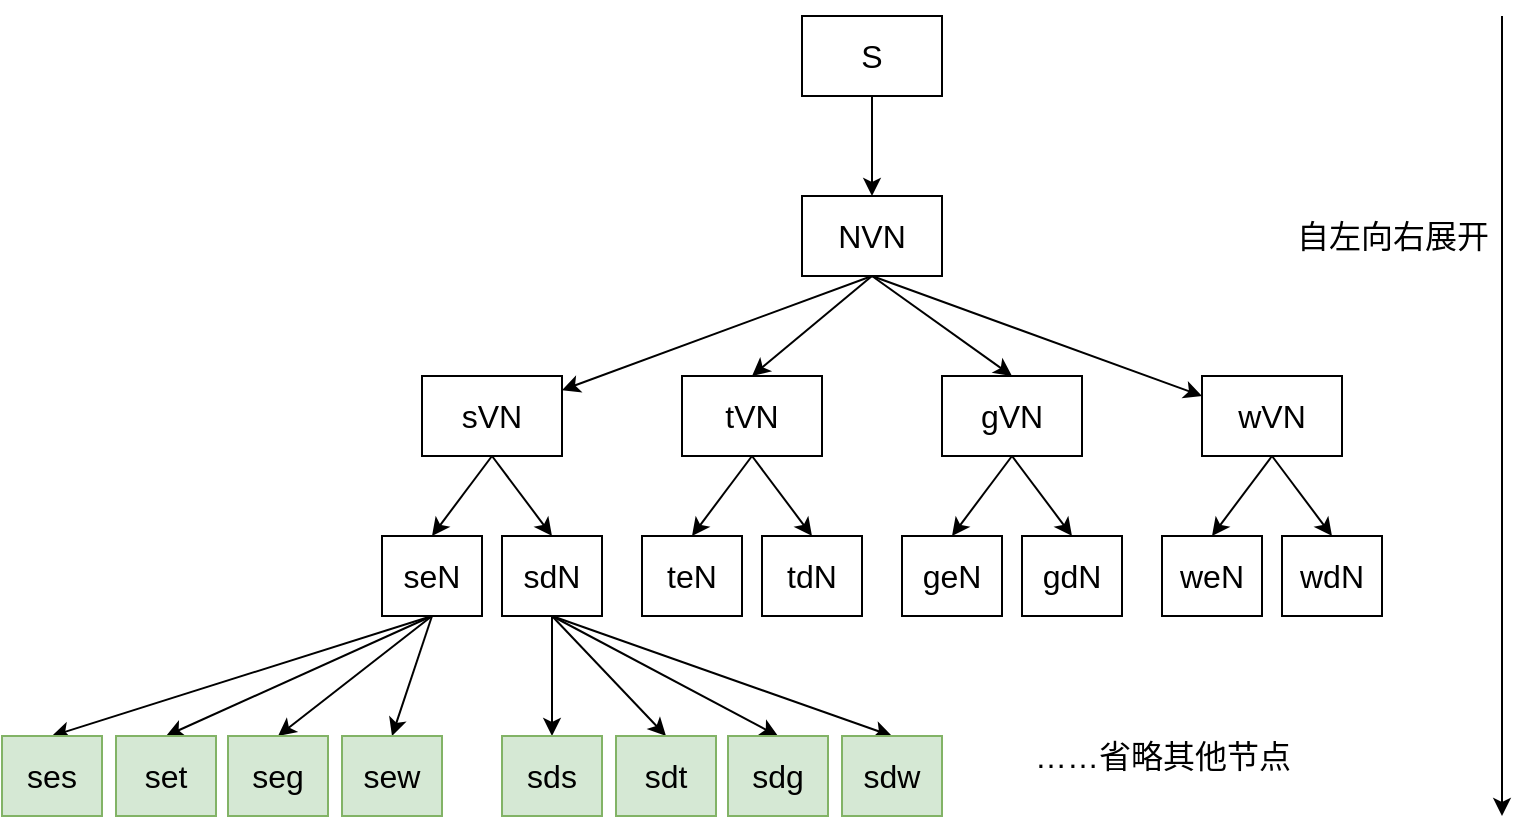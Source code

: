 <mxfile version="13.1.3" type="github"><diagram id="LV1rHkFklSdmYl7SKbKf" name="Page-1"><mxGraphModel dx="1865" dy="548" grid="1" gridSize="10" guides="1" tooltips="1" connect="1" arrows="1" fold="1" page="1" pageScale="1" pageWidth="827" pageHeight="1169" math="0" shadow="0"><root><mxCell id="0"/><mxCell id="1" parent="0"/><mxCell id="V0T5dodHgJ-6pnPKLuoN-7" style="edgeStyle=orthogonalEdgeStyle;rounded=0;orthogonalLoop=1;jettySize=auto;html=1;exitX=0.5;exitY=1;exitDx=0;exitDy=0;entryX=0.5;entryY=0;entryDx=0;entryDy=0;fontSize=16;" edge="1" parent="1" source="V0T5dodHgJ-6pnPKLuoN-2" target="V0T5dodHgJ-6pnPKLuoN-6"><mxGeometry relative="1" as="geometry"/></mxCell><mxCell id="V0T5dodHgJ-6pnPKLuoN-2" value="S" style="rounded=0;whiteSpace=wrap;html=1;fontSize=16;" vertex="1" parent="1"><mxGeometry x="330" y="120" width="70" height="40" as="geometry"/></mxCell><mxCell id="V0T5dodHgJ-6pnPKLuoN-12" style="rounded=0;orthogonalLoop=1;jettySize=auto;html=1;exitX=0.5;exitY=1;exitDx=0;exitDy=0;fontSize=16;" edge="1" parent="1" source="V0T5dodHgJ-6pnPKLuoN-6" target="V0T5dodHgJ-6pnPKLuoN-8"><mxGeometry relative="1" as="geometry"/></mxCell><mxCell id="V0T5dodHgJ-6pnPKLuoN-13" style="edgeStyle=none;rounded=0;orthogonalLoop=1;jettySize=auto;html=1;exitX=0.5;exitY=1;exitDx=0;exitDy=0;entryX=0.5;entryY=0;entryDx=0;entryDy=0;fontSize=16;" edge="1" parent="1" source="V0T5dodHgJ-6pnPKLuoN-6" target="V0T5dodHgJ-6pnPKLuoN-10"><mxGeometry relative="1" as="geometry"/></mxCell><mxCell id="V0T5dodHgJ-6pnPKLuoN-14" style="edgeStyle=none;rounded=0;orthogonalLoop=1;jettySize=auto;html=1;exitX=0.5;exitY=1;exitDx=0;exitDy=0;entryX=0;entryY=0.25;entryDx=0;entryDy=0;fontSize=16;" edge="1" parent="1" source="V0T5dodHgJ-6pnPKLuoN-6" target="V0T5dodHgJ-6pnPKLuoN-11"><mxGeometry relative="1" as="geometry"/></mxCell><mxCell id="V0T5dodHgJ-6pnPKLuoN-17" style="edgeStyle=none;rounded=0;orthogonalLoop=1;jettySize=auto;html=1;exitX=0.5;exitY=1;exitDx=0;exitDy=0;entryX=0.5;entryY=0;entryDx=0;entryDy=0;fontSize=16;" edge="1" parent="1" source="V0T5dodHgJ-6pnPKLuoN-6" target="V0T5dodHgJ-6pnPKLuoN-16"><mxGeometry relative="1" as="geometry"/></mxCell><mxCell id="V0T5dodHgJ-6pnPKLuoN-6" value="NVN" style="rounded=0;whiteSpace=wrap;html=1;fontSize=16;" vertex="1" parent="1"><mxGeometry x="330" y="210" width="70" height="40" as="geometry"/></mxCell><mxCell id="V0T5dodHgJ-6pnPKLuoN-20" style="edgeStyle=none;rounded=0;orthogonalLoop=1;jettySize=auto;html=1;exitX=0.5;exitY=1;exitDx=0;exitDy=0;entryX=0.5;entryY=0;entryDx=0;entryDy=0;fontSize=16;" edge="1" parent="1" source="V0T5dodHgJ-6pnPKLuoN-8" target="V0T5dodHgJ-6pnPKLuoN-18"><mxGeometry relative="1" as="geometry"/></mxCell><mxCell id="V0T5dodHgJ-6pnPKLuoN-21" style="edgeStyle=none;rounded=0;orthogonalLoop=1;jettySize=auto;html=1;exitX=0.5;exitY=1;exitDx=0;exitDy=0;entryX=0.5;entryY=0;entryDx=0;entryDy=0;fontSize=16;" edge="1" parent="1" source="V0T5dodHgJ-6pnPKLuoN-8" target="V0T5dodHgJ-6pnPKLuoN-19"><mxGeometry relative="1" as="geometry"/></mxCell><mxCell id="V0T5dodHgJ-6pnPKLuoN-8" value="sVN" style="rounded=0;whiteSpace=wrap;html=1;fontSize=16;" vertex="1" parent="1"><mxGeometry x="140" y="300" width="70" height="40" as="geometry"/></mxCell><mxCell id="V0T5dodHgJ-6pnPKLuoN-29" style="edgeStyle=none;rounded=0;orthogonalLoop=1;jettySize=auto;html=1;exitX=0.5;exitY=1;exitDx=0;exitDy=0;entryX=0.5;entryY=0;entryDx=0;entryDy=0;fontSize=16;" edge="1" parent="1" source="V0T5dodHgJ-6pnPKLuoN-10" target="V0T5dodHgJ-6pnPKLuoN-22"><mxGeometry relative="1" as="geometry"/></mxCell><mxCell id="V0T5dodHgJ-6pnPKLuoN-30" style="edgeStyle=none;rounded=0;orthogonalLoop=1;jettySize=auto;html=1;exitX=0.5;exitY=1;exitDx=0;exitDy=0;entryX=0.5;entryY=0;entryDx=0;entryDy=0;fontSize=16;" edge="1" parent="1" source="V0T5dodHgJ-6pnPKLuoN-10" target="V0T5dodHgJ-6pnPKLuoN-23"><mxGeometry relative="1" as="geometry"/></mxCell><mxCell id="V0T5dodHgJ-6pnPKLuoN-10" value="tVN" style="rounded=0;whiteSpace=wrap;html=1;fontSize=16;" vertex="1" parent="1"><mxGeometry x="270" y="300" width="70" height="40" as="geometry"/></mxCell><mxCell id="V0T5dodHgJ-6pnPKLuoN-33" style="edgeStyle=none;rounded=0;orthogonalLoop=1;jettySize=auto;html=1;exitX=0.5;exitY=1;exitDx=0;exitDy=0;entryX=0.5;entryY=0;entryDx=0;entryDy=0;fontSize=16;" edge="1" parent="1" source="V0T5dodHgJ-6pnPKLuoN-11" target="V0T5dodHgJ-6pnPKLuoN-27"><mxGeometry relative="1" as="geometry"/></mxCell><mxCell id="V0T5dodHgJ-6pnPKLuoN-35" style="edgeStyle=none;rounded=0;orthogonalLoop=1;jettySize=auto;html=1;exitX=0.5;exitY=1;exitDx=0;exitDy=0;entryX=0.5;entryY=0;entryDx=0;entryDy=0;fontSize=16;" edge="1" parent="1" source="V0T5dodHgJ-6pnPKLuoN-11" target="V0T5dodHgJ-6pnPKLuoN-28"><mxGeometry relative="1" as="geometry"/></mxCell><mxCell id="V0T5dodHgJ-6pnPKLuoN-11" value="wVN" style="rounded=0;whiteSpace=wrap;html=1;fontSize=16;" vertex="1" parent="1"><mxGeometry x="530" y="300" width="70" height="40" as="geometry"/></mxCell><mxCell id="V0T5dodHgJ-6pnPKLuoN-31" style="edgeStyle=none;rounded=0;orthogonalLoop=1;jettySize=auto;html=1;exitX=0.5;exitY=1;exitDx=0;exitDy=0;entryX=0.5;entryY=0;entryDx=0;entryDy=0;fontSize=16;" edge="1" parent="1" source="V0T5dodHgJ-6pnPKLuoN-16" target="V0T5dodHgJ-6pnPKLuoN-25"><mxGeometry relative="1" as="geometry"/></mxCell><mxCell id="V0T5dodHgJ-6pnPKLuoN-32" style="edgeStyle=none;rounded=0;orthogonalLoop=1;jettySize=auto;html=1;exitX=0.5;exitY=1;exitDx=0;exitDy=0;entryX=0.5;entryY=0;entryDx=0;entryDy=0;fontSize=16;" edge="1" parent="1" source="V0T5dodHgJ-6pnPKLuoN-16" target="V0T5dodHgJ-6pnPKLuoN-26"><mxGeometry relative="1" as="geometry"/></mxCell><mxCell id="V0T5dodHgJ-6pnPKLuoN-16" value="gVN" style="rounded=0;whiteSpace=wrap;html=1;fontSize=16;" vertex="1" parent="1"><mxGeometry x="400" y="300" width="70" height="40" as="geometry"/></mxCell><mxCell id="V0T5dodHgJ-6pnPKLuoN-40" style="edgeStyle=none;rounded=0;orthogonalLoop=1;jettySize=auto;html=1;exitX=0.5;exitY=1;exitDx=0;exitDy=0;entryX=0.5;entryY=0;entryDx=0;entryDy=0;fontSize=16;" edge="1" parent="1" source="V0T5dodHgJ-6pnPKLuoN-18" target="V0T5dodHgJ-6pnPKLuoN-36"><mxGeometry relative="1" as="geometry"/></mxCell><mxCell id="V0T5dodHgJ-6pnPKLuoN-41" style="edgeStyle=none;rounded=0;orthogonalLoop=1;jettySize=auto;html=1;exitX=0.5;exitY=1;exitDx=0;exitDy=0;entryX=0.5;entryY=0;entryDx=0;entryDy=0;fontSize=16;" edge="1" parent="1" source="V0T5dodHgJ-6pnPKLuoN-18" target="V0T5dodHgJ-6pnPKLuoN-37"><mxGeometry relative="1" as="geometry"/></mxCell><mxCell id="V0T5dodHgJ-6pnPKLuoN-42" style="edgeStyle=none;rounded=0;orthogonalLoop=1;jettySize=auto;html=1;exitX=0.5;exitY=1;exitDx=0;exitDy=0;entryX=0.5;entryY=0;entryDx=0;entryDy=0;fontSize=16;" edge="1" parent="1" source="V0T5dodHgJ-6pnPKLuoN-18" target="V0T5dodHgJ-6pnPKLuoN-38"><mxGeometry relative="1" as="geometry"/></mxCell><mxCell id="V0T5dodHgJ-6pnPKLuoN-43" style="edgeStyle=none;rounded=0;orthogonalLoop=1;jettySize=auto;html=1;exitX=0.5;exitY=1;exitDx=0;exitDy=0;entryX=0.5;entryY=0;entryDx=0;entryDy=0;fontSize=16;" edge="1" parent="1" source="V0T5dodHgJ-6pnPKLuoN-18" target="V0T5dodHgJ-6pnPKLuoN-39"><mxGeometry relative="1" as="geometry"/></mxCell><mxCell id="V0T5dodHgJ-6pnPKLuoN-18" value="seN" style="rounded=0;whiteSpace=wrap;html=1;fontSize=16;" vertex="1" parent="1"><mxGeometry x="120" y="380" width="50" height="40" as="geometry"/></mxCell><mxCell id="V0T5dodHgJ-6pnPKLuoN-48" style="edgeStyle=none;rounded=0;orthogonalLoop=1;jettySize=auto;html=1;exitX=0.5;exitY=1;exitDx=0;exitDy=0;entryX=0.5;entryY=0;entryDx=0;entryDy=0;fontSize=16;" edge="1" parent="1" source="V0T5dodHgJ-6pnPKLuoN-19" target="V0T5dodHgJ-6pnPKLuoN-44"><mxGeometry relative="1" as="geometry"/></mxCell><mxCell id="V0T5dodHgJ-6pnPKLuoN-49" style="edgeStyle=none;rounded=0;orthogonalLoop=1;jettySize=auto;html=1;exitX=0.5;exitY=1;exitDx=0;exitDy=0;entryX=0.5;entryY=0;entryDx=0;entryDy=0;fontSize=16;" edge="1" parent="1" source="V0T5dodHgJ-6pnPKLuoN-19" target="V0T5dodHgJ-6pnPKLuoN-45"><mxGeometry relative="1" as="geometry"/></mxCell><mxCell id="V0T5dodHgJ-6pnPKLuoN-50" style="edgeStyle=none;rounded=0;orthogonalLoop=1;jettySize=auto;html=1;exitX=0.5;exitY=1;exitDx=0;exitDy=0;entryX=0.5;entryY=0;entryDx=0;entryDy=0;fontSize=16;" edge="1" parent="1" source="V0T5dodHgJ-6pnPKLuoN-19" target="V0T5dodHgJ-6pnPKLuoN-46"><mxGeometry relative="1" as="geometry"/></mxCell><mxCell id="V0T5dodHgJ-6pnPKLuoN-51" style="edgeStyle=none;rounded=0;orthogonalLoop=1;jettySize=auto;html=1;exitX=0.5;exitY=1;exitDx=0;exitDy=0;entryX=0.5;entryY=0;entryDx=0;entryDy=0;fontSize=16;" edge="1" parent="1" source="V0T5dodHgJ-6pnPKLuoN-19" target="V0T5dodHgJ-6pnPKLuoN-47"><mxGeometry relative="1" as="geometry"/></mxCell><mxCell id="V0T5dodHgJ-6pnPKLuoN-19" value="sdN" style="rounded=0;whiteSpace=wrap;html=1;fontSize=16;" vertex="1" parent="1"><mxGeometry x="180" y="380" width="50" height="40" as="geometry"/></mxCell><mxCell id="V0T5dodHgJ-6pnPKLuoN-22" value="teN" style="rounded=0;whiteSpace=wrap;html=1;fontSize=16;" vertex="1" parent="1"><mxGeometry x="250" y="380" width="50" height="40" as="geometry"/></mxCell><mxCell id="V0T5dodHgJ-6pnPKLuoN-23" value="tdN" style="rounded=0;whiteSpace=wrap;html=1;fontSize=16;" vertex="1" parent="1"><mxGeometry x="310" y="380" width="50" height="40" as="geometry"/></mxCell><mxCell id="V0T5dodHgJ-6pnPKLuoN-25" value="geN" style="rounded=0;whiteSpace=wrap;html=1;fontSize=16;" vertex="1" parent="1"><mxGeometry x="380" y="380" width="50" height="40" as="geometry"/></mxCell><mxCell id="V0T5dodHgJ-6pnPKLuoN-26" value="gdN" style="rounded=0;whiteSpace=wrap;html=1;fontSize=16;" vertex="1" parent="1"><mxGeometry x="440" y="380" width="50" height="40" as="geometry"/></mxCell><mxCell id="V0T5dodHgJ-6pnPKLuoN-27" value="weN" style="rounded=0;whiteSpace=wrap;html=1;fontSize=16;" vertex="1" parent="1"><mxGeometry x="510" y="380" width="50" height="40" as="geometry"/></mxCell><mxCell id="V0T5dodHgJ-6pnPKLuoN-28" value="wdN" style="rounded=0;whiteSpace=wrap;html=1;fontSize=16;" vertex="1" parent="1"><mxGeometry x="570" y="380" width="50" height="40" as="geometry"/></mxCell><mxCell id="V0T5dodHgJ-6pnPKLuoN-36" value="ses" style="rounded=0;whiteSpace=wrap;html=1;fontSize=16;fillColor=#d5e8d4;strokeColor=#82b366;" vertex="1" parent="1"><mxGeometry x="-70" y="480" width="50" height="40" as="geometry"/></mxCell><mxCell id="V0T5dodHgJ-6pnPKLuoN-37" value="set" style="rounded=0;whiteSpace=wrap;html=1;fontSize=16;fillColor=#d5e8d4;strokeColor=#82b366;" vertex="1" parent="1"><mxGeometry x="-13" y="480" width="50" height="40" as="geometry"/></mxCell><mxCell id="V0T5dodHgJ-6pnPKLuoN-38" value="seg" style="rounded=0;whiteSpace=wrap;html=1;fontSize=16;fillColor=#d5e8d4;strokeColor=#82b366;" vertex="1" parent="1"><mxGeometry x="43" y="480" width="50" height="40" as="geometry"/></mxCell><mxCell id="V0T5dodHgJ-6pnPKLuoN-39" value="sew" style="rounded=0;whiteSpace=wrap;html=1;fontSize=16;fillColor=#d5e8d4;strokeColor=#82b366;" vertex="1" parent="1"><mxGeometry x="100" y="480" width="50" height="40" as="geometry"/></mxCell><mxCell id="V0T5dodHgJ-6pnPKLuoN-44" value="sds" style="rounded=0;whiteSpace=wrap;html=1;fontSize=16;fillColor=#d5e8d4;strokeColor=#82b366;" vertex="1" parent="1"><mxGeometry x="180" y="480" width="50" height="40" as="geometry"/></mxCell><mxCell id="V0T5dodHgJ-6pnPKLuoN-45" value="sdt" style="rounded=0;whiteSpace=wrap;html=1;fontSize=16;fillColor=#d5e8d4;strokeColor=#82b366;" vertex="1" parent="1"><mxGeometry x="237" y="480" width="50" height="40" as="geometry"/></mxCell><mxCell id="V0T5dodHgJ-6pnPKLuoN-46" value="sdg" style="rounded=0;whiteSpace=wrap;html=1;fontSize=16;fillColor=#d5e8d4;strokeColor=#82b366;" vertex="1" parent="1"><mxGeometry x="293" y="480" width="50" height="40" as="geometry"/></mxCell><mxCell id="V0T5dodHgJ-6pnPKLuoN-47" value="sdw" style="rounded=0;whiteSpace=wrap;html=1;fontSize=16;fillColor=#d5e8d4;strokeColor=#82b366;" vertex="1" parent="1"><mxGeometry x="350" y="480" width="50" height="40" as="geometry"/></mxCell><mxCell id="V0T5dodHgJ-6pnPKLuoN-52" value="……省略其他节点" style="text;html=1;align=center;verticalAlign=middle;resizable=0;points=[];autosize=1;fontSize=16;" vertex="1" parent="1"><mxGeometry x="440" y="480" width="140" height="20" as="geometry"/></mxCell><mxCell id="V0T5dodHgJ-6pnPKLuoN-54" value="" style="endArrow=classic;html=1;fontSize=16;" edge="1" parent="1"><mxGeometry width="50" height="50" relative="1" as="geometry"><mxPoint x="680" y="120" as="sourcePoint"/><mxPoint x="680" y="520" as="targetPoint"/></mxGeometry></mxCell><mxCell id="V0T5dodHgJ-6pnPKLuoN-55" value="自左向右展开" style="text;html=1;align=center;verticalAlign=middle;resizable=0;points=[];autosize=1;fontSize=16;" vertex="1" parent="1"><mxGeometry x="570" y="220" width="110" height="20" as="geometry"/></mxCell></root></mxGraphModel></diagram></mxfile>